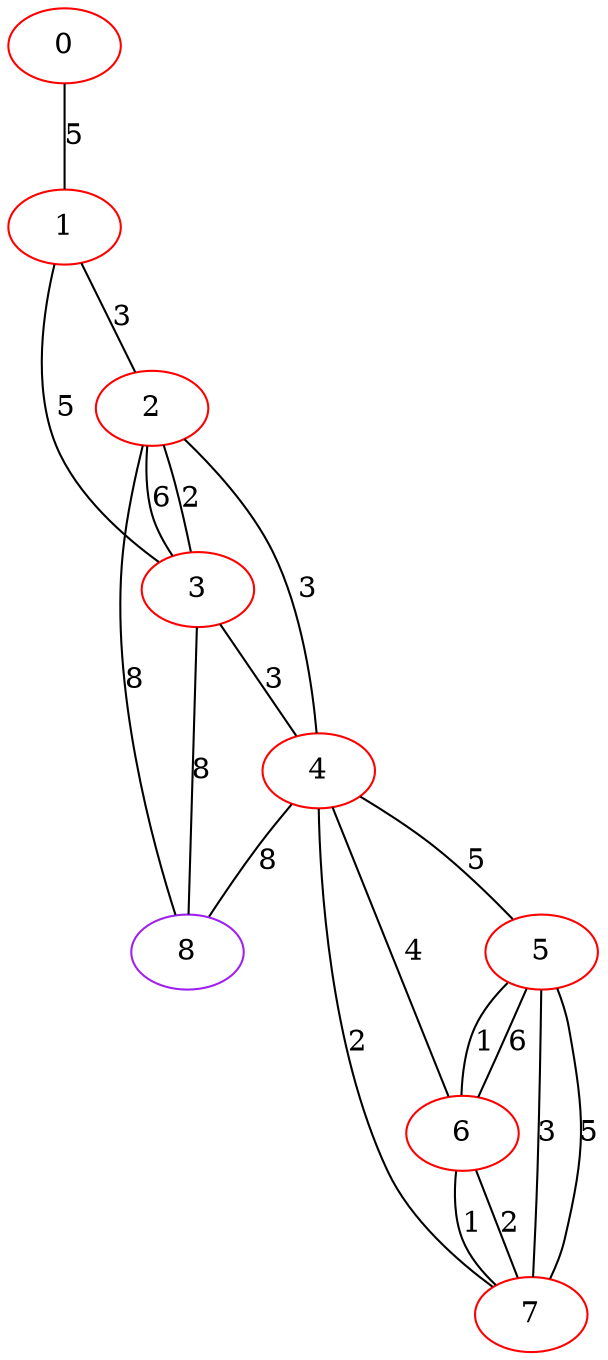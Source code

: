 graph "" {
0 [color=red, weight=1];
1 [color=red, weight=1];
2 [color=red, weight=1];
3 [color=red, weight=1];
4 [color=red, weight=1];
5 [color=red, weight=1];
6 [color=red, weight=1];
7 [color=red, weight=1];
8 [color=purple, weight=4];
0 -- 1  [key=0, label=5];
1 -- 2  [key=0, label=3];
1 -- 3  [key=0, label=5];
2 -- 8  [key=0, label=8];
2 -- 3  [key=0, label=2];
2 -- 3  [key=1, label=6];
2 -- 4  [key=0, label=3];
3 -- 8  [key=0, label=8];
3 -- 4  [key=0, label=3];
4 -- 5  [key=0, label=5];
4 -- 6  [key=0, label=4];
4 -- 7  [key=0, label=2];
4 -- 8  [key=0, label=8];
5 -- 6  [key=0, label=1];
5 -- 6  [key=1, label=6];
5 -- 7  [key=0, label=3];
5 -- 7  [key=1, label=5];
6 -- 7  [key=0, label=2];
6 -- 7  [key=1, label=1];
}
